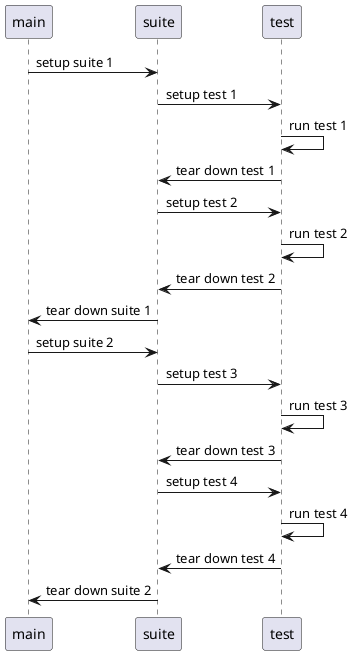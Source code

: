 @startuml
main  -> suite : setup suite 1
suite -> test  : setup test 1
test  -> test  : run test 1
test  -> suite : tear down test 1
suite -> test  : setup test 2
test  -> test  : run test 2
test  -> suite : tear down test 2
suite -> main  : tear down suite 1
main  -> suite : setup suite 2
suite -> test  : setup test 3
test  -> test  : run test 3
test  -> suite : tear down test 3
suite -> test  : setup test 4
test  -> test  : run test 4
test  -> suite : tear down test 4
suite -> main  : tear down suite 2
@enduml
